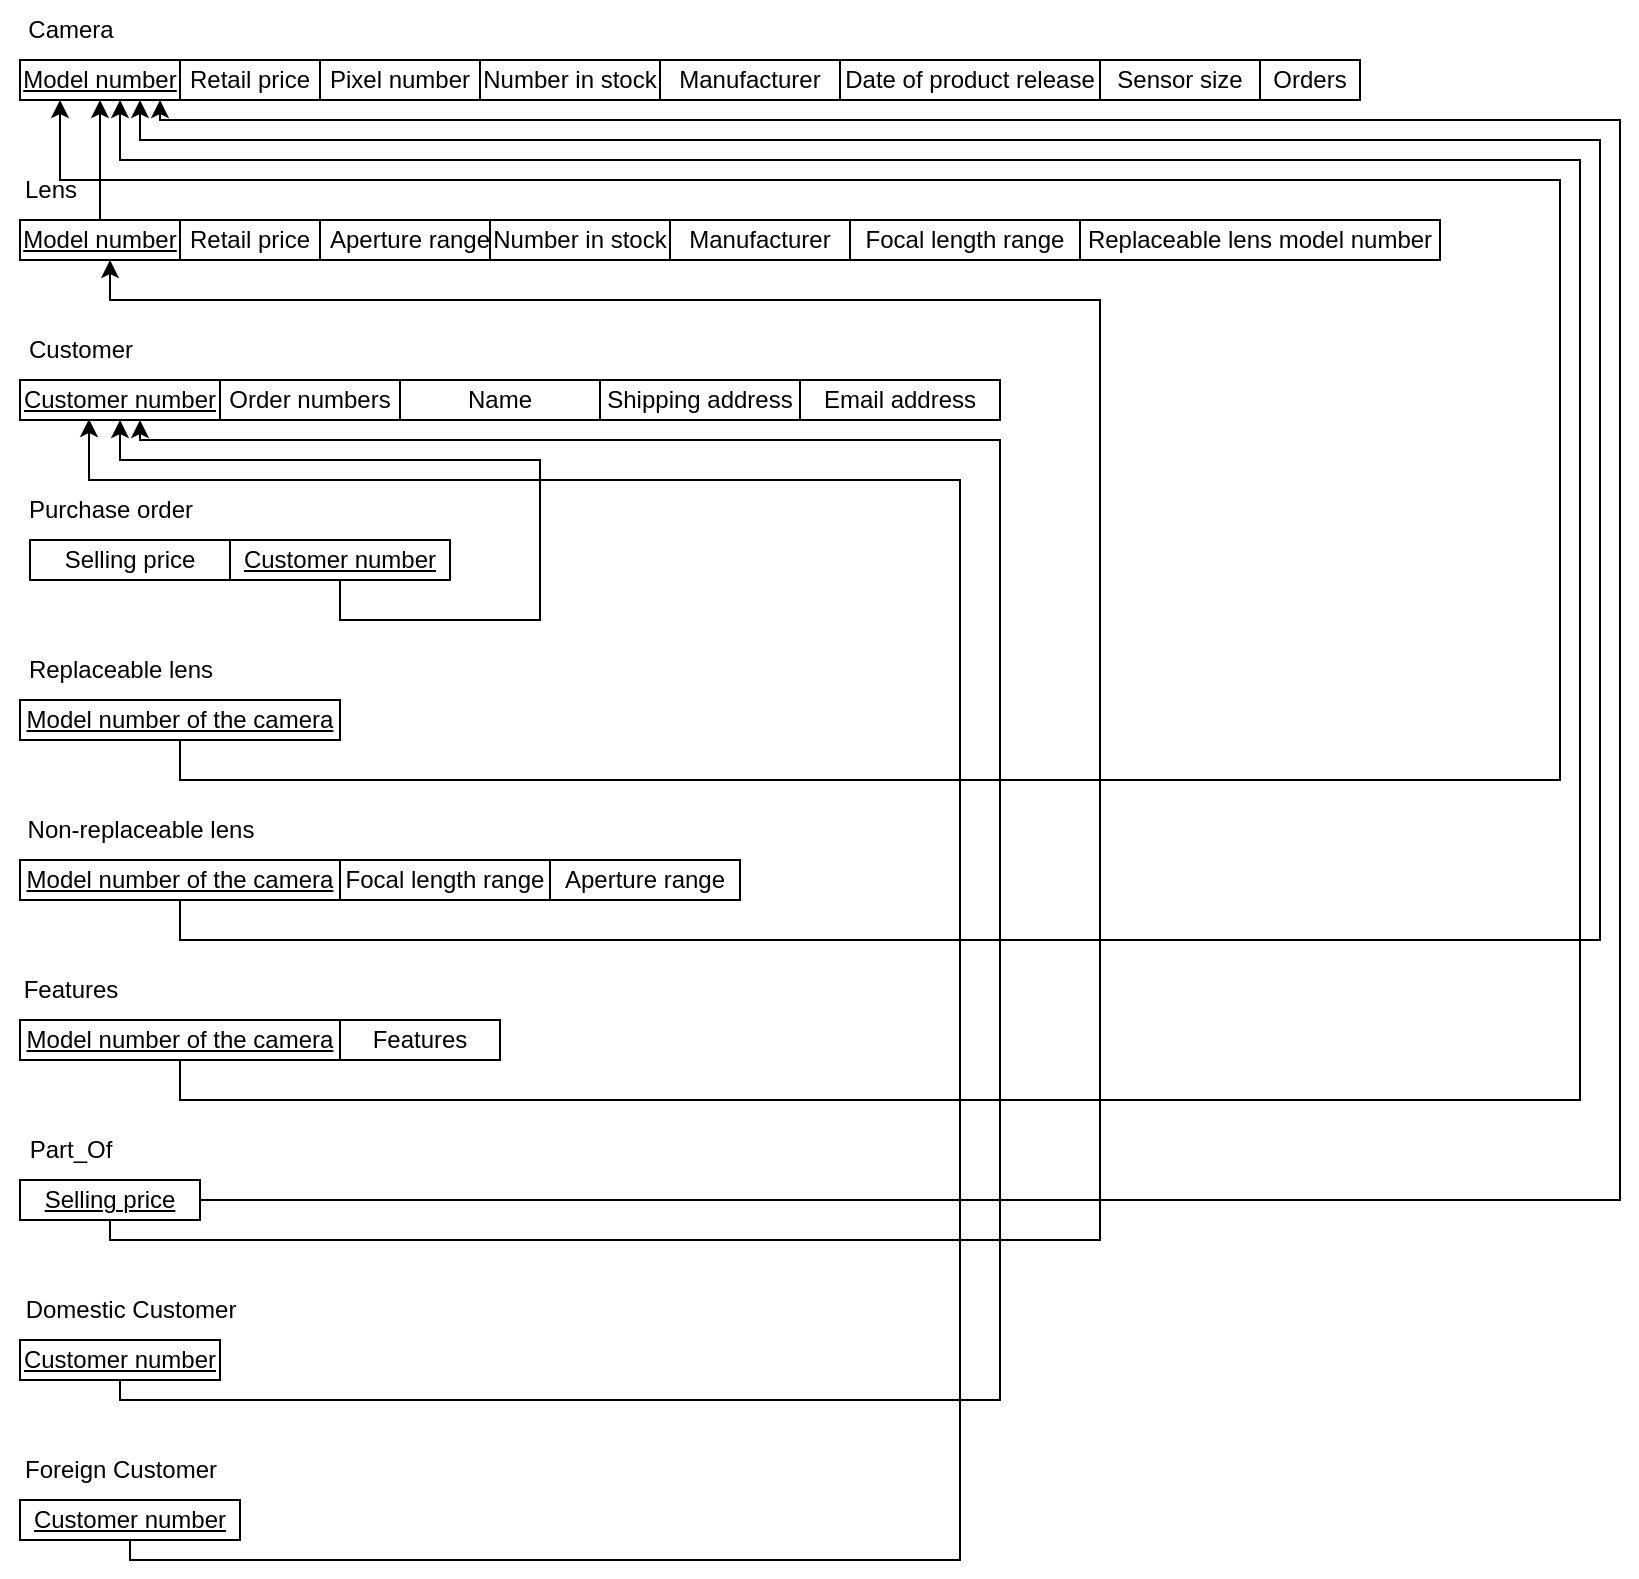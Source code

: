 <mxfile version="20.5.1" type="device"><diagram id="R2lEEEUBdFMjLlhIrx00" name="Page-1"><mxGraphModel dx="1581" dy="819" grid="1" gridSize="10" guides="1" tooltips="1" connect="1" arrows="1" fold="1" page="1" pageScale="1" pageWidth="850" pageHeight="1100" math="0" shadow="0" extFonts="Permanent Marker^https://fonts.googleapis.com/css?family=Permanent+Marker"><root><mxCell id="0"/><mxCell id="1" parent="0"/><mxCell id="Fp57B3g1432xkd6YyYSG-1" value="Retail price" style="whiteSpace=wrap;html=1;align=center;" vertex="1" parent="1"><mxGeometry x="120" y="40" width="70" height="20" as="geometry"/></mxCell><mxCell id="Fp57B3g1432xkd6YyYSG-10" value="Camera" style="text;html=1;align=center;verticalAlign=middle;resizable=0;points=[];autosize=1;strokeColor=none;fillColor=none;" vertex="1" parent="1"><mxGeometry x="30" y="10" width="70" height="30" as="geometry"/></mxCell><mxCell id="Fp57B3g1432xkd6YyYSG-11" value="Pixel number" style="whiteSpace=wrap;html=1;align=center;" vertex="1" parent="1"><mxGeometry x="190" y="40" width="80" height="20" as="geometry"/></mxCell><mxCell id="Fp57B3g1432xkd6YyYSG-12" value="&lt;u&gt;Model number&lt;/u&gt;" style="whiteSpace=wrap;html=1;align=center;" vertex="1" parent="1"><mxGeometry x="40" y="40" width="80" height="20" as="geometry"/></mxCell><mxCell id="Fp57B3g1432xkd6YyYSG-13" value="Number in stock" style="whiteSpace=wrap;html=1;align=center;" vertex="1" parent="1"><mxGeometry x="270" y="40" width="90" height="20" as="geometry"/></mxCell><mxCell id="Fp57B3g1432xkd6YyYSG-19" value="Manufacturer" style="whiteSpace=wrap;html=1;align=center;" vertex="1" parent="1"><mxGeometry x="360" y="40" width="90" height="20" as="geometry"/></mxCell><mxCell id="Fp57B3g1432xkd6YyYSG-20" value="Date of product release" style="whiteSpace=wrap;html=1;align=center;" vertex="1" parent="1"><mxGeometry x="450" y="40" width="130" height="20" as="geometry"/></mxCell><mxCell id="Fp57B3g1432xkd6YyYSG-21" value="Sensor size" style="whiteSpace=wrap;html=1;align=center;" vertex="1" parent="1"><mxGeometry x="580" y="40" width="80" height="20" as="geometry"/></mxCell><mxCell id="Fp57B3g1432xkd6YyYSG-23" value="Lens" style="text;html=1;align=center;verticalAlign=middle;resizable=0;points=[];autosize=1;strokeColor=none;fillColor=none;" vertex="1" parent="1"><mxGeometry x="30" y="90" width="50" height="30" as="geometry"/></mxCell><mxCell id="Fp57B3g1432xkd6YyYSG-24" value="Retail price" style="whiteSpace=wrap;html=1;align=center;" vertex="1" parent="1"><mxGeometry x="120" y="120" width="70" height="20" as="geometry"/></mxCell><mxCell id="Fp57B3g1432xkd6YyYSG-25" value="Aperture range" style="whiteSpace=wrap;html=1;align=center;" vertex="1" parent="1"><mxGeometry x="190" y="120" width="90" height="20" as="geometry"/></mxCell><mxCell id="Fp57B3g1432xkd6YyYSG-53" style="edgeStyle=orthogonalEdgeStyle;rounded=0;orthogonalLoop=1;jettySize=auto;html=1;" edge="1" parent="1" source="Fp57B3g1432xkd6YyYSG-26" target="Fp57B3g1432xkd6YyYSG-12"><mxGeometry relative="1" as="geometry"/></mxCell><mxCell id="Fp57B3g1432xkd6YyYSG-26" value="&lt;u&gt;Model number&lt;/u&gt;" style="whiteSpace=wrap;html=1;align=center;" vertex="1" parent="1"><mxGeometry x="40" y="120" width="80" height="20" as="geometry"/></mxCell><mxCell id="Fp57B3g1432xkd6YyYSG-27" value="Number in stock" style="whiteSpace=wrap;html=1;align=center;" vertex="1" parent="1"><mxGeometry x="275" y="120" width="90" height="20" as="geometry"/></mxCell><mxCell id="Fp57B3g1432xkd6YyYSG-28" value="Manufacturer" style="whiteSpace=wrap;html=1;align=center;" vertex="1" parent="1"><mxGeometry x="365" y="120" width="90" height="20" as="geometry"/></mxCell><mxCell id="Fp57B3g1432xkd6YyYSG-29" value="Focal length range" style="whiteSpace=wrap;html=1;align=center;" vertex="1" parent="1"><mxGeometry x="455" y="120" width="115" height="20" as="geometry"/></mxCell><mxCell id="Fp57B3g1432xkd6YyYSG-31" value="Orders" style="whiteSpace=wrap;html=1;align=center;" vertex="1" parent="1"><mxGeometry x="660" y="40" width="50" height="20" as="geometry"/></mxCell><mxCell id="Fp57B3g1432xkd6YyYSG-32" value="Customer" style="text;html=1;align=center;verticalAlign=middle;resizable=0;points=[];autosize=1;strokeColor=none;fillColor=none;" vertex="1" parent="1"><mxGeometry x="30" y="170" width="80" height="30" as="geometry"/></mxCell><mxCell id="Fp57B3g1432xkd6YyYSG-33" value="Order numbers" style="whiteSpace=wrap;html=1;align=center;" vertex="1" parent="1"><mxGeometry x="140" y="200" width="90" height="20" as="geometry"/></mxCell><mxCell id="Fp57B3g1432xkd6YyYSG-35" value="&lt;u&gt;Customer number&lt;/u&gt;" style="whiteSpace=wrap;html=1;align=center;" vertex="1" parent="1"><mxGeometry x="40" y="200" width="100" height="20" as="geometry"/></mxCell><mxCell id="Fp57B3g1432xkd6YyYSG-39" value="Purchase order" style="text;html=1;align=center;verticalAlign=middle;resizable=0;points=[];autosize=1;strokeColor=none;fillColor=none;" vertex="1" parent="1"><mxGeometry x="30" y="250" width="110" height="30" as="geometry"/></mxCell><mxCell id="Fp57B3g1432xkd6YyYSG-55" style="edgeStyle=orthogonalEdgeStyle;rounded=0;orthogonalLoop=1;jettySize=auto;html=1;" edge="1" parent="1" source="Fp57B3g1432xkd6YyYSG-40" target="Fp57B3g1432xkd6YyYSG-35"><mxGeometry relative="1" as="geometry"><Array as="points"><mxPoint x="200" y="320"/><mxPoint x="300" y="320"/><mxPoint x="300" y="240"/><mxPoint x="90" y="240"/></Array></mxGeometry></mxCell><mxCell id="Fp57B3g1432xkd6YyYSG-40" value="&lt;u&gt;Customer number&lt;/u&gt;" style="whiteSpace=wrap;html=1;align=center;" vertex="1" parent="1"><mxGeometry x="145" y="280" width="110" height="20" as="geometry"/></mxCell><mxCell id="Fp57B3g1432xkd6YyYSG-41" value="Selling price" style="whiteSpace=wrap;html=1;align=center;" vertex="1" parent="1"><mxGeometry x="45" y="280" width="100" height="20" as="geometry"/></mxCell><mxCell id="Fp57B3g1432xkd6YyYSG-54" style="edgeStyle=orthogonalEdgeStyle;rounded=0;orthogonalLoop=1;jettySize=auto;html=1;entryX=0.25;entryY=1;entryDx=0;entryDy=0;" edge="1" parent="1" source="Fp57B3g1432xkd6YyYSG-43" target="Fp57B3g1432xkd6YyYSG-12"><mxGeometry relative="1" as="geometry"><Array as="points"><mxPoint x="120" y="400"/><mxPoint x="810" y="400"/><mxPoint x="810" y="100"/><mxPoint x="60" y="100"/></Array></mxGeometry></mxCell><mxCell id="Fp57B3g1432xkd6YyYSG-43" value="&lt;u&gt;Model number of the camera&lt;/u&gt;" style="whiteSpace=wrap;html=1;align=center;" vertex="1" parent="1"><mxGeometry x="40" y="360" width="160" height="20" as="geometry"/></mxCell><mxCell id="Fp57B3g1432xkd6YyYSG-44" value="Replaceable lens" style="text;html=1;align=center;verticalAlign=middle;resizable=0;points=[];autosize=1;strokeColor=none;fillColor=none;" vertex="1" parent="1"><mxGeometry x="30" y="330" width="120" height="30" as="geometry"/></mxCell><mxCell id="Fp57B3g1432xkd6YyYSG-64" style="edgeStyle=orthogonalEdgeStyle;rounded=0;orthogonalLoop=1;jettySize=auto;html=1;" edge="1" parent="1" source="Fp57B3g1432xkd6YyYSG-49" target="Fp57B3g1432xkd6YyYSG-12"><mxGeometry relative="1" as="geometry"><mxPoint x="640" y="80" as="targetPoint"/><Array as="points"><mxPoint x="120" y="480"/><mxPoint x="830" y="480"/><mxPoint x="830" y="80"/><mxPoint x="100" y="80"/></Array></mxGeometry></mxCell><mxCell id="Fp57B3g1432xkd6YyYSG-49" value="&lt;u&gt;Model number of the camera&lt;/u&gt;" style="whiteSpace=wrap;html=1;align=center;" vertex="1" parent="1"><mxGeometry x="40" y="440" width="160" height="20" as="geometry"/></mxCell><mxCell id="Fp57B3g1432xkd6YyYSG-50" value="Non-replaceable lens" style="text;html=1;align=center;verticalAlign=middle;resizable=0;points=[];autosize=1;strokeColor=none;fillColor=none;" vertex="1" parent="1"><mxGeometry x="30" y="410" width="140" height="30" as="geometry"/></mxCell><mxCell id="Fp57B3g1432xkd6YyYSG-51" value="Focal length range" style="whiteSpace=wrap;html=1;align=center;" vertex="1" parent="1"><mxGeometry x="200" y="440" width="105" height="20" as="geometry"/></mxCell><mxCell id="Fp57B3g1432xkd6YyYSG-52" value="Aperture range" style="whiteSpace=wrap;html=1;align=center;" vertex="1" parent="1"><mxGeometry x="305" y="440" width="95" height="20" as="geometry"/></mxCell><mxCell id="Fp57B3g1432xkd6YyYSG-60" style="edgeStyle=orthogonalEdgeStyle;rounded=0;orthogonalLoop=1;jettySize=auto;html=1;" edge="1" parent="1" source="Fp57B3g1432xkd6YyYSG-56" target="Fp57B3g1432xkd6YyYSG-12"><mxGeometry relative="1" as="geometry"><mxPoint x="660" y="170" as="targetPoint"/><Array as="points"><mxPoint x="120" y="560"/><mxPoint x="820" y="560"/><mxPoint x="820" y="90"/><mxPoint x="90" y="90"/></Array></mxGeometry></mxCell><mxCell id="Fp57B3g1432xkd6YyYSG-56" value="&lt;u&gt;Model number of the camera&lt;/u&gt;" style="whiteSpace=wrap;html=1;align=center;" vertex="1" parent="1"><mxGeometry x="40" y="520" width="160" height="20" as="geometry"/></mxCell><mxCell id="Fp57B3g1432xkd6YyYSG-57" value="Features" style="text;html=1;align=center;verticalAlign=middle;resizable=0;points=[];autosize=1;strokeColor=none;fillColor=none;" vertex="1" parent="1"><mxGeometry x="30" y="490" width="70" height="30" as="geometry"/></mxCell><mxCell id="Fp57B3g1432xkd6YyYSG-58" value="Features" style="whiteSpace=wrap;html=1;align=center;" vertex="1" parent="1"><mxGeometry x="200" y="520" width="80" height="20" as="geometry"/></mxCell><mxCell id="Fp57B3g1432xkd6YyYSG-76" style="edgeStyle=orthogonalEdgeStyle;rounded=0;orthogonalLoop=1;jettySize=auto;html=1;" edge="1" parent="1" source="Fp57B3g1432xkd6YyYSG-61" target="Fp57B3g1432xkd6YyYSG-26"><mxGeometry relative="1" as="geometry"><Array as="points"><mxPoint x="85" y="630"/><mxPoint x="580" y="630"/><mxPoint x="580" y="160"/><mxPoint x="85" y="160"/></Array></mxGeometry></mxCell><mxCell id="Fp57B3g1432xkd6YyYSG-81" style="edgeStyle=orthogonalEdgeStyle;rounded=0;orthogonalLoop=1;jettySize=auto;html=1;" edge="1" parent="1" source="Fp57B3g1432xkd6YyYSG-61" target="Fp57B3g1432xkd6YyYSG-12"><mxGeometry relative="1" as="geometry"><mxPoint x="600" y="70" as="targetPoint"/><Array as="points"><mxPoint x="840" y="610"/><mxPoint x="840" y="70"/><mxPoint x="110" y="70"/></Array></mxGeometry></mxCell><mxCell id="Fp57B3g1432xkd6YyYSG-61" value="&lt;u&gt;Selling price&lt;/u&gt;" style="whiteSpace=wrap;html=1;align=center;" vertex="1" parent="1"><mxGeometry x="40" y="600" width="90" height="20" as="geometry"/></mxCell><mxCell id="Fp57B3g1432xkd6YyYSG-62" value="Part_Of" style="text;html=1;align=center;verticalAlign=middle;resizable=0;points=[];autosize=1;strokeColor=none;fillColor=none;" vertex="1" parent="1"><mxGeometry x="35" y="570" width="60" height="30" as="geometry"/></mxCell><mxCell id="Fp57B3g1432xkd6YyYSG-74" style="edgeStyle=orthogonalEdgeStyle;rounded=0;orthogonalLoop=1;jettySize=auto;html=1;entryX=0.6;entryY=1;entryDx=0;entryDy=0;entryPerimeter=0;" edge="1" parent="1" source="Fp57B3g1432xkd6YyYSG-69" target="Fp57B3g1432xkd6YyYSG-35"><mxGeometry relative="1" as="geometry"><Array as="points"><mxPoint x="90" y="710"/><mxPoint x="530" y="710"/><mxPoint x="530" y="230"/><mxPoint x="100" y="230"/></Array></mxGeometry></mxCell><mxCell id="Fp57B3g1432xkd6YyYSG-69" value="&lt;u&gt;Customer number&lt;/u&gt;" style="whiteSpace=wrap;html=1;align=center;" vertex="1" parent="1"><mxGeometry x="40" y="680" width="100" height="20" as="geometry"/></mxCell><mxCell id="Fp57B3g1432xkd6YyYSG-70" value="Domestic Customer" style="text;html=1;align=center;verticalAlign=middle;resizable=0;points=[];autosize=1;strokeColor=none;fillColor=none;" vertex="1" parent="1"><mxGeometry x="30" y="650" width="130" height="30" as="geometry"/></mxCell><mxCell id="Fp57B3g1432xkd6YyYSG-75" style="edgeStyle=orthogonalEdgeStyle;rounded=0;orthogonalLoop=1;jettySize=auto;html=1;entryX=0.345;entryY=0.975;entryDx=0;entryDy=0;entryPerimeter=0;" edge="1" parent="1" source="Fp57B3g1432xkd6YyYSG-71" target="Fp57B3g1432xkd6YyYSG-35"><mxGeometry relative="1" as="geometry"><Array as="points"><mxPoint x="95" y="790"/><mxPoint x="510" y="790"/><mxPoint x="510" y="250"/><mxPoint x="75" y="250"/></Array></mxGeometry></mxCell><mxCell id="Fp57B3g1432xkd6YyYSG-71" value="&lt;u&gt;Customer number&lt;/u&gt;" style="whiteSpace=wrap;html=1;align=center;" vertex="1" parent="1"><mxGeometry x="40" y="760" width="110" height="20" as="geometry"/></mxCell><mxCell id="Fp57B3g1432xkd6YyYSG-72" value="Foreign Customer" style="text;html=1;align=center;verticalAlign=middle;resizable=0;points=[];autosize=1;strokeColor=none;fillColor=none;" vertex="1" parent="1"><mxGeometry x="30" y="730" width="120" height="30" as="geometry"/></mxCell><mxCell id="Fp57B3g1432xkd6YyYSG-77" value="Shipping address" style="whiteSpace=wrap;html=1;align=center;" vertex="1" parent="1"><mxGeometry x="330" y="200" width="100" height="20" as="geometry"/></mxCell><mxCell id="Fp57B3g1432xkd6YyYSG-78" value="Name" style="whiteSpace=wrap;html=1;align=center;" vertex="1" parent="1"><mxGeometry x="230" y="200" width="100" height="20" as="geometry"/></mxCell><mxCell id="Fp57B3g1432xkd6YyYSG-80" value="Email address" style="whiteSpace=wrap;html=1;align=center;" vertex="1" parent="1"><mxGeometry x="430" y="200" width="100" height="20" as="geometry"/></mxCell><mxCell id="Fp57B3g1432xkd6YyYSG-82" value="Replaceable lens model number" style="whiteSpace=wrap;html=1;align=center;" vertex="1" parent="1"><mxGeometry x="570" y="120" width="180" height="20" as="geometry"/></mxCell></root></mxGraphModel></diagram></mxfile>